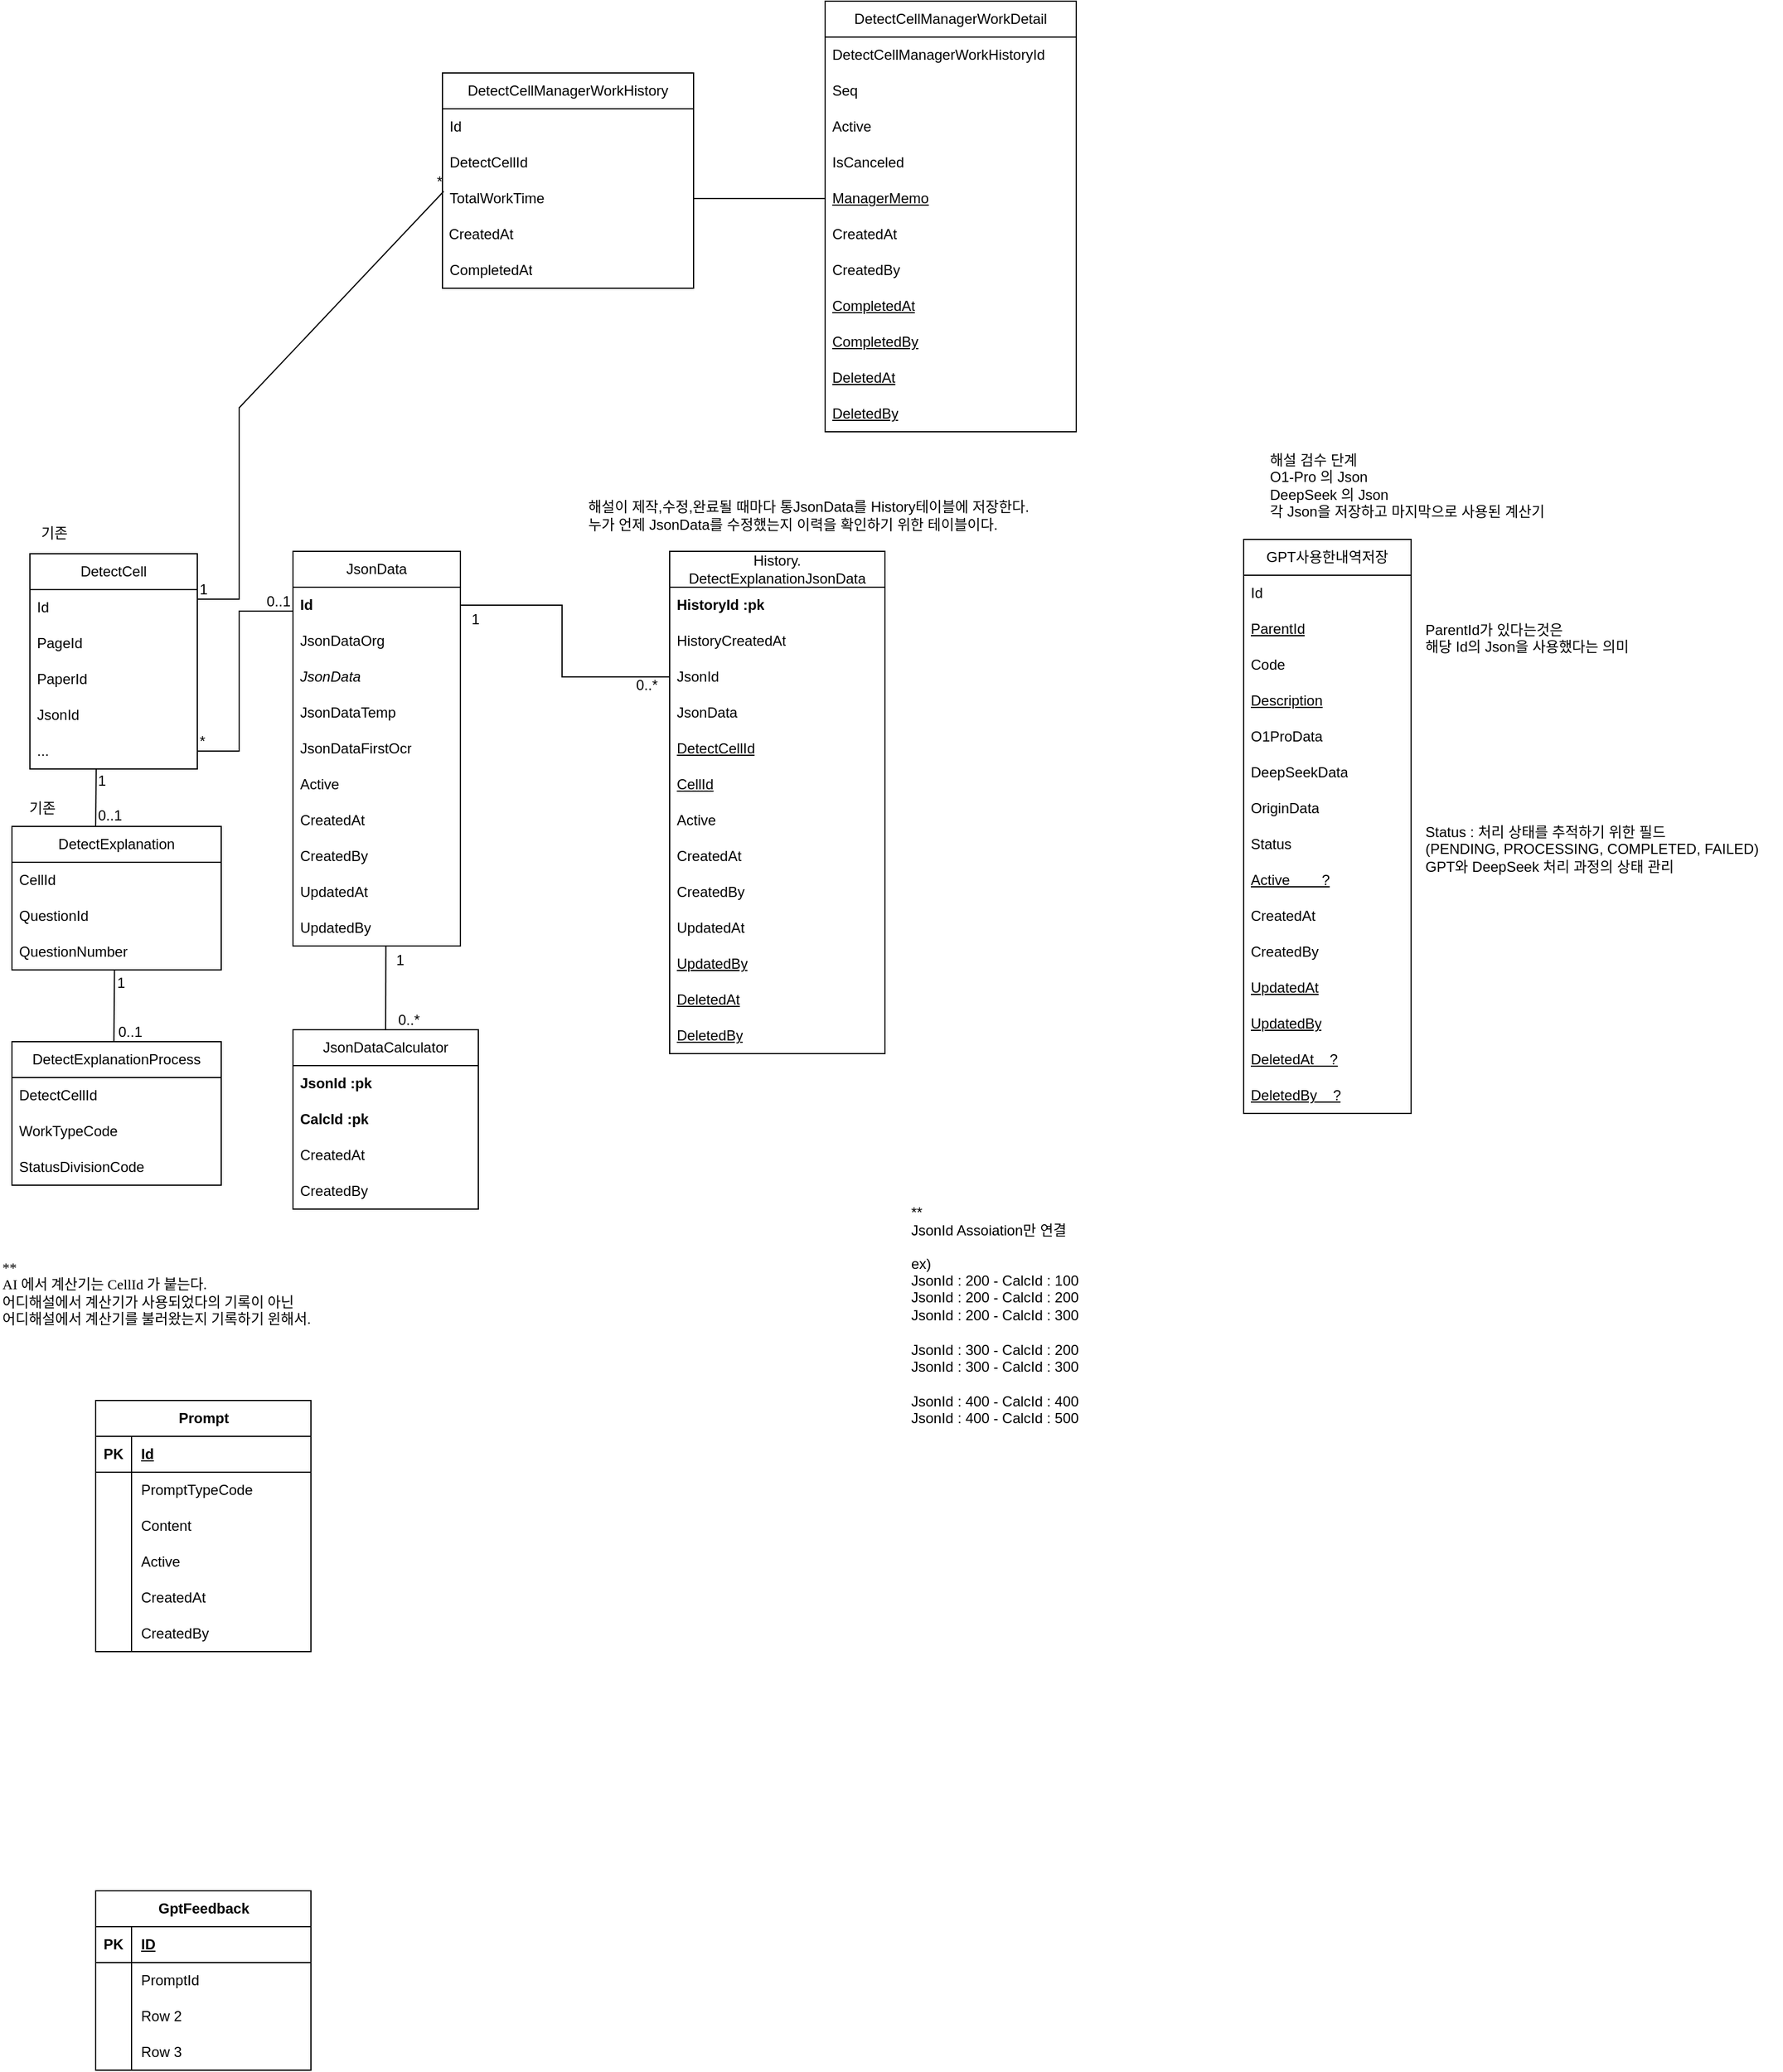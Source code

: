 <mxfile version="26.0.5">
  <diagram name="Page-1" id="8ExhmpCg927PDpTvLc6Y">
    <mxGraphModel dx="1912" dy="984" grid="1" gridSize="10" guides="1" tooltips="1" connect="1" arrows="1" fold="1" page="1" pageScale="1" pageWidth="827" pageHeight="1169" math="0" shadow="0">
      <root>
        <mxCell id="0" />
        <mxCell id="1" parent="0" />
        <mxCell id="hrNUVrTE9fRdQelHQE82-1" value="JsonDataCalculator" style="swimlane;fontStyle=0;childLayout=stackLayout;horizontal=1;startSize=30;horizontalStack=0;resizeParent=1;resizeParentMax=0;resizeLast=0;collapsible=1;marginBottom=0;whiteSpace=wrap;html=1;" vertex="1" parent="1">
          <mxGeometry x="285" y="900" width="155" height="150" as="geometry" />
        </mxCell>
        <mxCell id="hrNUVrTE9fRdQelHQE82-2" value="&lt;b&gt;JsonId :pk&lt;/b&gt;" style="text;strokeColor=none;fillColor=none;align=left;verticalAlign=middle;spacingLeft=4;spacingRight=4;overflow=hidden;points=[[0,0.5],[1,0.5]];portConstraint=eastwest;rotatable=0;whiteSpace=wrap;html=1;" vertex="1" parent="hrNUVrTE9fRdQelHQE82-1">
          <mxGeometry y="30" width="155" height="30" as="geometry" />
        </mxCell>
        <mxCell id="hrNUVrTE9fRdQelHQE82-3" value="&lt;b&gt;CalcId :pk&lt;/b&gt;" style="text;strokeColor=none;fillColor=none;align=left;verticalAlign=middle;spacingLeft=4;spacingRight=4;overflow=hidden;points=[[0,0.5],[1,0.5]];portConstraint=eastwest;rotatable=0;whiteSpace=wrap;html=1;" vertex="1" parent="hrNUVrTE9fRdQelHQE82-1">
          <mxGeometry y="60" width="155" height="30" as="geometry" />
        </mxCell>
        <mxCell id="hrNUVrTE9fRdQelHQE82-4" value="CreatedAt" style="text;strokeColor=none;fillColor=none;align=left;verticalAlign=middle;spacingLeft=4;spacingRight=4;overflow=hidden;points=[[0,0.5],[1,0.5]];portConstraint=eastwest;rotatable=0;whiteSpace=wrap;html=1;" vertex="1" parent="hrNUVrTE9fRdQelHQE82-1">
          <mxGeometry y="90" width="155" height="30" as="geometry" />
        </mxCell>
        <mxCell id="hrNUVrTE9fRdQelHQE82-5" value="CreatedBy" style="text;strokeColor=none;fillColor=none;align=left;verticalAlign=middle;spacingLeft=4;spacingRight=4;overflow=hidden;points=[[0,0.5],[1,0.5]];portConstraint=eastwest;rotatable=0;whiteSpace=wrap;html=1;" vertex="1" parent="hrNUVrTE9fRdQelHQE82-1">
          <mxGeometry y="120" width="155" height="30" as="geometry" />
        </mxCell>
        <mxCell id="hrNUVrTE9fRdQelHQE82-6" value="JsonData" style="swimlane;fontStyle=0;childLayout=stackLayout;horizontal=1;startSize=30;horizontalStack=0;resizeParent=1;resizeParentMax=0;resizeLast=0;collapsible=1;marginBottom=0;whiteSpace=wrap;html=1;" vertex="1" parent="1">
          <mxGeometry x="285" y="500" width="140" height="330" as="geometry" />
        </mxCell>
        <mxCell id="hrNUVrTE9fRdQelHQE82-7" value="&lt;b&gt;Id&lt;/b&gt;" style="text;strokeColor=none;fillColor=none;align=left;verticalAlign=middle;spacingLeft=4;spacingRight=4;overflow=hidden;points=[[0,0.5],[1,0.5]];portConstraint=eastwest;rotatable=0;whiteSpace=wrap;html=1;" vertex="1" parent="hrNUVrTE9fRdQelHQE82-6">
          <mxGeometry y="30" width="140" height="30" as="geometry" />
        </mxCell>
        <mxCell id="hrNUVrTE9fRdQelHQE82-8" value="JsonDataOrg" style="text;strokeColor=none;fillColor=none;align=left;verticalAlign=middle;spacingLeft=4;spacingRight=4;overflow=hidden;points=[[0,0.5],[1,0.5]];portConstraint=eastwest;rotatable=0;whiteSpace=wrap;html=1;" vertex="1" parent="hrNUVrTE9fRdQelHQE82-6">
          <mxGeometry y="60" width="140" height="30" as="geometry" />
        </mxCell>
        <mxCell id="hrNUVrTE9fRdQelHQE82-9" value="&lt;i style=&quot;&quot;&gt;JsonData&lt;/i&gt;" style="text;strokeColor=none;fillColor=none;align=left;verticalAlign=middle;spacingLeft=4;spacingRight=4;overflow=hidden;points=[[0,0.5],[1,0.5]];portConstraint=eastwest;rotatable=0;whiteSpace=wrap;html=1;" vertex="1" parent="hrNUVrTE9fRdQelHQE82-6">
          <mxGeometry y="90" width="140" height="30" as="geometry" />
        </mxCell>
        <mxCell id="hrNUVrTE9fRdQelHQE82-10" value="JsonDataTemp" style="text;strokeColor=none;fillColor=none;align=left;verticalAlign=middle;spacingLeft=4;spacingRight=4;overflow=hidden;points=[[0,0.5],[1,0.5]];portConstraint=eastwest;rotatable=0;whiteSpace=wrap;html=1;" vertex="1" parent="hrNUVrTE9fRdQelHQE82-6">
          <mxGeometry y="120" width="140" height="30" as="geometry" />
        </mxCell>
        <mxCell id="hrNUVrTE9fRdQelHQE82-11" value="JsonDataFirstOcr" style="text;strokeColor=none;fillColor=none;align=left;verticalAlign=middle;spacingLeft=4;spacingRight=4;overflow=hidden;points=[[0,0.5],[1,0.5]];portConstraint=eastwest;rotatable=0;whiteSpace=wrap;html=1;" vertex="1" parent="hrNUVrTE9fRdQelHQE82-6">
          <mxGeometry y="150" width="140" height="30" as="geometry" />
        </mxCell>
        <mxCell id="hrNUVrTE9fRdQelHQE82-12" value="Active" style="text;strokeColor=none;fillColor=none;align=left;verticalAlign=middle;spacingLeft=4;spacingRight=4;overflow=hidden;points=[[0,0.5],[1,0.5]];portConstraint=eastwest;rotatable=0;whiteSpace=wrap;html=1;" vertex="1" parent="hrNUVrTE9fRdQelHQE82-6">
          <mxGeometry y="180" width="140" height="30" as="geometry" />
        </mxCell>
        <mxCell id="hrNUVrTE9fRdQelHQE82-13" value="CreatedAt" style="text;strokeColor=none;fillColor=none;align=left;verticalAlign=middle;spacingLeft=4;spacingRight=4;overflow=hidden;points=[[0,0.5],[1,0.5]];portConstraint=eastwest;rotatable=0;whiteSpace=wrap;html=1;" vertex="1" parent="hrNUVrTE9fRdQelHQE82-6">
          <mxGeometry y="210" width="140" height="30" as="geometry" />
        </mxCell>
        <mxCell id="hrNUVrTE9fRdQelHQE82-14" value="CreatedBy" style="text;strokeColor=none;fillColor=none;align=left;verticalAlign=middle;spacingLeft=4;spacingRight=4;overflow=hidden;points=[[0,0.5],[1,0.5]];portConstraint=eastwest;rotatable=0;whiteSpace=wrap;html=1;" vertex="1" parent="hrNUVrTE9fRdQelHQE82-6">
          <mxGeometry y="240" width="140" height="30" as="geometry" />
        </mxCell>
        <mxCell id="hrNUVrTE9fRdQelHQE82-15" value="UpdatedAt" style="text;strokeColor=none;fillColor=none;align=left;verticalAlign=middle;spacingLeft=4;spacingRight=4;overflow=hidden;points=[[0,0.5],[1,0.5]];portConstraint=eastwest;rotatable=0;whiteSpace=wrap;html=1;" vertex="1" parent="hrNUVrTE9fRdQelHQE82-6">
          <mxGeometry y="270" width="140" height="30" as="geometry" />
        </mxCell>
        <mxCell id="hrNUVrTE9fRdQelHQE82-16" value="UpdatedBy" style="text;strokeColor=none;fillColor=none;align=left;verticalAlign=middle;spacingLeft=4;spacingRight=4;overflow=hidden;points=[[0,0.5],[1,0.5]];portConstraint=eastwest;rotatable=0;whiteSpace=wrap;html=1;" vertex="1" parent="hrNUVrTE9fRdQelHQE82-6">
          <mxGeometry y="300" width="140" height="30" as="geometry" />
        </mxCell>
        <mxCell id="hrNUVrTE9fRdQelHQE82-17" value="DetectCell" style="swimlane;fontStyle=0;childLayout=stackLayout;horizontal=1;startSize=30;horizontalStack=0;resizeParent=1;resizeParentMax=0;resizeLast=0;collapsible=1;marginBottom=0;whiteSpace=wrap;html=1;" vertex="1" parent="1">
          <mxGeometry x="65" y="502" width="140" height="180" as="geometry" />
        </mxCell>
        <mxCell id="hrNUVrTE9fRdQelHQE82-18" value="Id" style="text;strokeColor=none;fillColor=none;align=left;verticalAlign=middle;spacingLeft=4;spacingRight=4;overflow=hidden;points=[[0,0.5],[1,0.5]];portConstraint=eastwest;rotatable=0;whiteSpace=wrap;html=1;" vertex="1" parent="hrNUVrTE9fRdQelHQE82-17">
          <mxGeometry y="30" width="140" height="30" as="geometry" />
        </mxCell>
        <mxCell id="hrNUVrTE9fRdQelHQE82-19" value="PageId" style="text;strokeColor=none;fillColor=none;align=left;verticalAlign=middle;spacingLeft=4;spacingRight=4;overflow=hidden;points=[[0,0.5],[1,0.5]];portConstraint=eastwest;rotatable=0;whiteSpace=wrap;html=1;" vertex="1" parent="hrNUVrTE9fRdQelHQE82-17">
          <mxGeometry y="60" width="140" height="30" as="geometry" />
        </mxCell>
        <mxCell id="hrNUVrTE9fRdQelHQE82-20" value="PaperId" style="text;strokeColor=none;fillColor=none;align=left;verticalAlign=middle;spacingLeft=4;spacingRight=4;overflow=hidden;points=[[0,0.5],[1,0.5]];portConstraint=eastwest;rotatable=0;whiteSpace=wrap;html=1;" vertex="1" parent="hrNUVrTE9fRdQelHQE82-17">
          <mxGeometry y="90" width="140" height="30" as="geometry" />
        </mxCell>
        <mxCell id="hrNUVrTE9fRdQelHQE82-21" value="JsonId" style="text;strokeColor=none;fillColor=none;align=left;verticalAlign=middle;spacingLeft=4;spacingRight=4;overflow=hidden;points=[[0,0.5],[1,0.5]];portConstraint=eastwest;rotatable=0;whiteSpace=wrap;html=1;" vertex="1" parent="hrNUVrTE9fRdQelHQE82-17">
          <mxGeometry y="120" width="140" height="30" as="geometry" />
        </mxCell>
        <mxCell id="hrNUVrTE9fRdQelHQE82-22" value="..." style="text;strokeColor=none;fillColor=none;align=left;verticalAlign=middle;spacingLeft=4;spacingRight=4;overflow=hidden;points=[[0,0.5],[1,0.5]];portConstraint=eastwest;rotatable=0;whiteSpace=wrap;html=1;" vertex="1" parent="hrNUVrTE9fRdQelHQE82-17">
          <mxGeometry y="150" width="140" height="30" as="geometry" />
        </mxCell>
        <mxCell id="hrNUVrTE9fRdQelHQE82-23" value="History.&lt;div&gt;DetectExplanationJsonData&lt;/div&gt;" style="swimlane;fontStyle=0;childLayout=stackLayout;horizontal=1;startSize=30;horizontalStack=0;resizeParent=1;resizeParentMax=0;resizeLast=0;collapsible=1;marginBottom=0;whiteSpace=wrap;html=1;" vertex="1" parent="1">
          <mxGeometry x="600" y="500" width="180" height="420" as="geometry" />
        </mxCell>
        <mxCell id="hrNUVrTE9fRdQelHQE82-24" value="&lt;b&gt;HistoryId :pk&lt;/b&gt;" style="text;strokeColor=none;fillColor=none;align=left;verticalAlign=middle;spacingLeft=4;spacingRight=4;overflow=hidden;points=[[0,0.5],[1,0.5]];portConstraint=eastwest;rotatable=0;whiteSpace=wrap;html=1;" vertex="1" parent="hrNUVrTE9fRdQelHQE82-23">
          <mxGeometry y="30" width="180" height="30" as="geometry" />
        </mxCell>
        <mxCell id="hrNUVrTE9fRdQelHQE82-25" value="HistoryCreatedAt" style="text;strokeColor=none;fillColor=none;align=left;verticalAlign=middle;spacingLeft=4;spacingRight=4;overflow=hidden;points=[[0,0.5],[1,0.5]];portConstraint=eastwest;rotatable=0;whiteSpace=wrap;html=1;" vertex="1" parent="hrNUVrTE9fRdQelHQE82-23">
          <mxGeometry y="60" width="180" height="30" as="geometry" />
        </mxCell>
        <mxCell id="hrNUVrTE9fRdQelHQE82-26" value="JsonId" style="text;strokeColor=none;fillColor=none;align=left;verticalAlign=middle;spacingLeft=4;spacingRight=4;overflow=hidden;points=[[0,0.5],[1,0.5]];portConstraint=eastwest;rotatable=0;whiteSpace=wrap;html=1;" vertex="1" parent="hrNUVrTE9fRdQelHQE82-23">
          <mxGeometry y="90" width="180" height="30" as="geometry" />
        </mxCell>
        <mxCell id="hrNUVrTE9fRdQelHQE82-27" value="JsonData" style="text;strokeColor=none;fillColor=none;align=left;verticalAlign=middle;spacingLeft=4;spacingRight=4;overflow=hidden;points=[[0,0.5],[1,0.5]];portConstraint=eastwest;rotatable=0;whiteSpace=wrap;html=1;" vertex="1" parent="hrNUVrTE9fRdQelHQE82-23">
          <mxGeometry y="120" width="180" height="30" as="geometry" />
        </mxCell>
        <mxCell id="hrNUVrTE9fRdQelHQE82-28" value="&lt;u&gt;DetectCellId&lt;/u&gt;" style="text;strokeColor=none;fillColor=none;align=left;verticalAlign=middle;spacingLeft=4;spacingRight=4;overflow=hidden;points=[[0,0.5],[1,0.5]];portConstraint=eastwest;rotatable=0;whiteSpace=wrap;html=1;" vertex="1" parent="hrNUVrTE9fRdQelHQE82-23">
          <mxGeometry y="150" width="180" height="30" as="geometry" />
        </mxCell>
        <mxCell id="hrNUVrTE9fRdQelHQE82-29" value="&lt;u&gt;CellId&lt;/u&gt;" style="text;strokeColor=none;fillColor=none;align=left;verticalAlign=middle;spacingLeft=4;spacingRight=4;overflow=hidden;points=[[0,0.5],[1,0.5]];portConstraint=eastwest;rotatable=0;whiteSpace=wrap;html=1;" vertex="1" parent="hrNUVrTE9fRdQelHQE82-23">
          <mxGeometry y="180" width="180" height="30" as="geometry" />
        </mxCell>
        <mxCell id="hrNUVrTE9fRdQelHQE82-30" value="Active" style="text;strokeColor=none;fillColor=none;align=left;verticalAlign=middle;spacingLeft=4;spacingRight=4;overflow=hidden;points=[[0,0.5],[1,0.5]];portConstraint=eastwest;rotatable=0;whiteSpace=wrap;html=1;" vertex="1" parent="hrNUVrTE9fRdQelHQE82-23">
          <mxGeometry y="210" width="180" height="30" as="geometry" />
        </mxCell>
        <mxCell id="hrNUVrTE9fRdQelHQE82-31" value="CreatedAt" style="text;strokeColor=none;fillColor=none;align=left;verticalAlign=middle;spacingLeft=4;spacingRight=4;overflow=hidden;points=[[0,0.5],[1,0.5]];portConstraint=eastwest;rotatable=0;whiteSpace=wrap;html=1;" vertex="1" parent="hrNUVrTE9fRdQelHQE82-23">
          <mxGeometry y="240" width="180" height="30" as="geometry" />
        </mxCell>
        <mxCell id="hrNUVrTE9fRdQelHQE82-32" value="CreatedBy" style="text;strokeColor=none;fillColor=none;align=left;verticalAlign=middle;spacingLeft=4;spacingRight=4;overflow=hidden;points=[[0,0.5],[1,0.5]];portConstraint=eastwest;rotatable=0;whiteSpace=wrap;html=1;" vertex="1" parent="hrNUVrTE9fRdQelHQE82-23">
          <mxGeometry y="270" width="180" height="30" as="geometry" />
        </mxCell>
        <mxCell id="hrNUVrTE9fRdQelHQE82-33" value="UpdatedAt" style="text;strokeColor=none;fillColor=none;align=left;verticalAlign=middle;spacingLeft=4;spacingRight=4;overflow=hidden;points=[[0,0.5],[1,0.5]];portConstraint=eastwest;rotatable=0;whiteSpace=wrap;html=1;" vertex="1" parent="hrNUVrTE9fRdQelHQE82-23">
          <mxGeometry y="300" width="180" height="30" as="geometry" />
        </mxCell>
        <mxCell id="hrNUVrTE9fRdQelHQE82-34" value="&lt;u&gt;UpdatedBy&lt;/u&gt;" style="text;strokeColor=none;fillColor=none;align=left;verticalAlign=middle;spacingLeft=4;spacingRight=4;overflow=hidden;points=[[0,0.5],[1,0.5]];portConstraint=eastwest;rotatable=0;whiteSpace=wrap;html=1;" vertex="1" parent="hrNUVrTE9fRdQelHQE82-23">
          <mxGeometry y="330" width="180" height="30" as="geometry" />
        </mxCell>
        <mxCell id="hrNUVrTE9fRdQelHQE82-35" value="&lt;u&gt;DeletedAt&lt;/u&gt;" style="text;strokeColor=none;fillColor=none;align=left;verticalAlign=middle;spacingLeft=4;spacingRight=4;overflow=hidden;points=[[0,0.5],[1,0.5]];portConstraint=eastwest;rotatable=0;whiteSpace=wrap;html=1;" vertex="1" parent="hrNUVrTE9fRdQelHQE82-23">
          <mxGeometry y="360" width="180" height="30" as="geometry" />
        </mxCell>
        <mxCell id="hrNUVrTE9fRdQelHQE82-36" value="&lt;u&gt;DeletedBy&lt;/u&gt;" style="text;strokeColor=none;fillColor=none;align=left;verticalAlign=middle;spacingLeft=4;spacingRight=4;overflow=hidden;points=[[0,0.5],[1,0.5]];portConstraint=eastwest;rotatable=0;whiteSpace=wrap;html=1;" vertex="1" parent="hrNUVrTE9fRdQelHQE82-23">
          <mxGeometry y="390" width="180" height="30" as="geometry" />
        </mxCell>
        <mxCell id="hrNUVrTE9fRdQelHQE82-37" value="기존" style="text;html=1;align=center;verticalAlign=middle;resizable=0;points=[];autosize=1;strokeColor=none;fillColor=none;" vertex="1" parent="1">
          <mxGeometry x="60" y="470" width="50" height="30" as="geometry" />
        </mxCell>
        <mxCell id="hrNUVrTE9fRdQelHQE82-39" value="해설이 제작,수정,완료될 때마다 통JsonData를 History테이블에 저장한다.&lt;br&gt;누가 언제 JsonData를 수정했는지 이력을 확인하기 위한 테이블이다." style="text;html=1;align=left;verticalAlign=middle;resizable=0;points=[];autosize=1;strokeColor=none;fillColor=none;" vertex="1" parent="1">
          <mxGeometry x="530" y="450" width="410" height="40" as="geometry" />
        </mxCell>
        <mxCell id="hrNUVrTE9fRdQelHQE82-41" value="&lt;div&gt;&lt;div&gt;ex)&lt;/div&gt;&lt;div&gt;JsonId : 200 - CalcId : 100&lt;/div&gt;&lt;div&gt;JsonId : 200 - CalcId : 200&lt;/div&gt;&lt;div&gt;JsonId : 200 - CalcId : 300&lt;/div&gt;&lt;div&gt;&amp;nbsp; &amp;nbsp; &amp;nbsp; &amp;nbsp; &amp;nbsp;&lt;/div&gt;&lt;div&gt;JsonId : 300 - CalcId : 200&lt;/div&gt;&lt;div&gt;JsonId : 300 - CalcId : 300&lt;/div&gt;&lt;div&gt;&amp;nbsp; &amp;nbsp; &amp;nbsp;&lt;/div&gt;&lt;div&gt;JsonId : 400 - CalcId : 400&lt;/div&gt;&lt;div&gt;JsonId : 400 - CalcId : 500&lt;/div&gt;&lt;/div&gt;" style="text;html=1;align=left;verticalAlign=middle;resizable=0;points=[];autosize=1;strokeColor=none;fillColor=none;" vertex="1" parent="1">
          <mxGeometry x="800" y="1080" width="160" height="160" as="geometry" />
        </mxCell>
        <mxCell id="hrNUVrTE9fRdQelHQE82-42" value="&lt;font face=&quot;눈누&quot;&gt;**&lt;/font&gt;&lt;div&gt;&lt;font face=&quot;눈누&quot;&gt;AI 에서 계산기는&amp;nbsp;&lt;span style=&quot;background-color: transparent; color: light-dark(rgb(0, 0, 0), rgb(255, 255, 255));&quot;&gt;CellId 가 붙는다.&lt;/span&gt;&lt;/font&gt;&lt;div&gt;&lt;font face=&quot;눈누&quot;&gt;어디해설에서 계산기가 사용되었다의 기록이 아닌&lt;/font&gt;&lt;/div&gt;&lt;div&gt;&lt;font face=&quot;눈누&quot;&gt;어디해설에서 계산기를 불러왔는지 기록하기 윈해서.&lt;/font&gt;&lt;/div&gt;&lt;/div&gt;" style="text;html=1;align=left;verticalAlign=middle;resizable=0;points=[];autosize=1;strokeColor=none;fillColor=none;" vertex="1" parent="1">
          <mxGeometry x="40" y="1080" width="310" height="80" as="geometry" />
        </mxCell>
        <mxCell id="hrNUVrTE9fRdQelHQE82-43" value="DetectExplanationProcess" style="swimlane;fontStyle=0;childLayout=stackLayout;horizontal=1;startSize=30;horizontalStack=0;resizeParent=1;resizeParentMax=0;resizeLast=0;collapsible=1;marginBottom=0;whiteSpace=wrap;html=1;" vertex="1" parent="1">
          <mxGeometry x="50" y="910" width="175" height="120" as="geometry" />
        </mxCell>
        <mxCell id="hrNUVrTE9fRdQelHQE82-44" value="DetectCellId" style="text;strokeColor=none;fillColor=none;align=left;verticalAlign=middle;spacingLeft=4;spacingRight=4;overflow=hidden;points=[[0,0.5],[1,0.5]];portConstraint=eastwest;rotatable=0;whiteSpace=wrap;html=1;" vertex="1" parent="hrNUVrTE9fRdQelHQE82-43">
          <mxGeometry y="30" width="175" height="30" as="geometry" />
        </mxCell>
        <mxCell id="hrNUVrTE9fRdQelHQE82-45" value="WorkTypeCode" style="text;strokeColor=none;fillColor=none;align=left;verticalAlign=middle;spacingLeft=4;spacingRight=4;overflow=hidden;points=[[0,0.5],[1,0.5]];portConstraint=eastwest;rotatable=0;whiteSpace=wrap;html=1;" vertex="1" parent="hrNUVrTE9fRdQelHQE82-43">
          <mxGeometry y="60" width="175" height="30" as="geometry" />
        </mxCell>
        <mxCell id="hrNUVrTE9fRdQelHQE82-46" value="StatusDivisionCode" style="text;strokeColor=none;fillColor=none;align=left;verticalAlign=middle;spacingLeft=4;spacingRight=4;overflow=hidden;points=[[0,0.5],[1,0.5]];portConstraint=eastwest;rotatable=0;whiteSpace=wrap;html=1;" vertex="1" parent="hrNUVrTE9fRdQelHQE82-43">
          <mxGeometry y="90" width="175" height="30" as="geometry" />
        </mxCell>
        <mxCell id="hrNUVrTE9fRdQelHQE82-47" value="DetectExplanation" style="swimlane;fontStyle=0;childLayout=stackLayout;horizontal=1;startSize=30;horizontalStack=0;resizeParent=1;resizeParentMax=0;resizeLast=0;collapsible=1;marginBottom=0;whiteSpace=wrap;html=1;" vertex="1" parent="1">
          <mxGeometry x="50" y="730" width="175" height="120" as="geometry" />
        </mxCell>
        <mxCell id="hrNUVrTE9fRdQelHQE82-48" value="CellId" style="text;strokeColor=none;fillColor=none;align=left;verticalAlign=middle;spacingLeft=4;spacingRight=4;overflow=hidden;points=[[0,0.5],[1,0.5]];portConstraint=eastwest;rotatable=0;whiteSpace=wrap;html=1;" vertex="1" parent="hrNUVrTE9fRdQelHQE82-47">
          <mxGeometry y="30" width="175" height="30" as="geometry" />
        </mxCell>
        <mxCell id="hrNUVrTE9fRdQelHQE82-49" value="QuestionId" style="text;strokeColor=none;fillColor=none;align=left;verticalAlign=middle;spacingLeft=4;spacingRight=4;overflow=hidden;points=[[0,0.5],[1,0.5]];portConstraint=eastwest;rotatable=0;whiteSpace=wrap;html=1;" vertex="1" parent="hrNUVrTE9fRdQelHQE82-47">
          <mxGeometry y="60" width="175" height="30" as="geometry" />
        </mxCell>
        <mxCell id="hrNUVrTE9fRdQelHQE82-50" value="QuestionNumber" style="text;strokeColor=none;fillColor=none;align=left;verticalAlign=middle;spacingLeft=4;spacingRight=4;overflow=hidden;points=[[0,0.5],[1,0.5]];portConstraint=eastwest;rotatable=0;whiteSpace=wrap;html=1;" vertex="1" parent="hrNUVrTE9fRdQelHQE82-47">
          <mxGeometry y="90" width="175" height="30" as="geometry" />
        </mxCell>
        <mxCell id="hrNUVrTE9fRdQelHQE82-51" value="기존" style="text;html=1;align=center;verticalAlign=middle;resizable=0;points=[];autosize=1;strokeColor=none;fillColor=none;" vertex="1" parent="1">
          <mxGeometry x="50" y="700" width="50" height="30" as="geometry" />
        </mxCell>
        <mxCell id="hrNUVrTE9fRdQelHQE82-52" value="" style="endArrow=none;html=1;rounded=0;exitX=0.396;exitY=0.98;exitDx=0;exitDy=0;exitPerimeter=0;" edge="1" parent="1" source="hrNUVrTE9fRdQelHQE82-22">
          <mxGeometry relative="1" as="geometry">
            <mxPoint x="125" y="652" as="sourcePoint" />
            <mxPoint x="120" y="730" as="targetPoint" />
          </mxGeometry>
        </mxCell>
        <mxCell id="hrNUVrTE9fRdQelHQE82-53" value="1" style="resizable=0;html=1;whiteSpace=wrap;align=left;verticalAlign=bottom;" connectable="0" vertex="1" parent="hrNUVrTE9fRdQelHQE82-52">
          <mxGeometry x="-1" relative="1" as="geometry">
            <mxPoint y="19" as="offset" />
          </mxGeometry>
        </mxCell>
        <mxCell id="hrNUVrTE9fRdQelHQE82-54" value="0..1" style="resizable=0;html=1;whiteSpace=wrap;align=right;verticalAlign=bottom;" connectable="0" vertex="1" parent="hrNUVrTE9fRdQelHQE82-52">
          <mxGeometry x="1" relative="1" as="geometry">
            <mxPoint x="23" as="offset" />
          </mxGeometry>
        </mxCell>
        <mxCell id="hrNUVrTE9fRdQelHQE82-55" value="" style="endArrow=none;html=1;rounded=0;entryX=0.001;entryY=0.667;entryDx=0;entryDy=0;entryPerimeter=0;exitX=1;exitY=0.5;exitDx=0;exitDy=0;" edge="1" parent="1" source="hrNUVrTE9fRdQelHQE82-22" target="hrNUVrTE9fRdQelHQE82-7">
          <mxGeometry relative="1" as="geometry">
            <mxPoint x="205" y="550" as="sourcePoint" />
            <mxPoint x="280" y="550" as="targetPoint" />
            <Array as="points">
              <mxPoint x="240" y="667" />
              <mxPoint x="240" y="550" />
            </Array>
          </mxGeometry>
        </mxCell>
        <mxCell id="hrNUVrTE9fRdQelHQE82-56" value="*" style="resizable=0;html=1;whiteSpace=wrap;align=left;verticalAlign=bottom;" connectable="0" vertex="1" parent="hrNUVrTE9fRdQelHQE82-55">
          <mxGeometry x="-1" relative="1" as="geometry" />
        </mxCell>
        <mxCell id="hrNUVrTE9fRdQelHQE82-57" value="0..1" style="resizable=0;html=1;whiteSpace=wrap;align=right;verticalAlign=bottom;" connectable="0" vertex="1" parent="hrNUVrTE9fRdQelHQE82-55">
          <mxGeometry x="1" relative="1" as="geometry" />
        </mxCell>
        <mxCell id="hrNUVrTE9fRdQelHQE82-58" value="" style="endArrow=none;html=1;rounded=0;exitX=0.49;exitY=0.996;exitDx=0;exitDy=0;exitPerimeter=0;entryX=0.487;entryY=0.004;entryDx=0;entryDy=0;entryPerimeter=0;" edge="1" parent="1" source="hrNUVrTE9fRdQelHQE82-50" target="hrNUVrTE9fRdQelHQE82-43">
          <mxGeometry relative="1" as="geometry">
            <mxPoint x="80" y="879.76" as="sourcePoint" />
            <mxPoint x="180" y="880" as="targetPoint" />
          </mxGeometry>
        </mxCell>
        <mxCell id="hrNUVrTE9fRdQelHQE82-59" value="1" style="resizable=0;html=1;whiteSpace=wrap;align=left;verticalAlign=bottom;" connectable="0" vertex="1" parent="hrNUVrTE9fRdQelHQE82-58">
          <mxGeometry x="-1" relative="1" as="geometry">
            <mxPoint y="20" as="offset" />
          </mxGeometry>
        </mxCell>
        <mxCell id="hrNUVrTE9fRdQelHQE82-60" value="0..1" style="resizable=0;html=1;whiteSpace=wrap;align=right;verticalAlign=bottom;" connectable="0" vertex="1" parent="hrNUVrTE9fRdQelHQE82-58">
          <mxGeometry x="1" relative="1" as="geometry">
            <mxPoint x="25" as="offset" />
          </mxGeometry>
        </mxCell>
        <mxCell id="hrNUVrTE9fRdQelHQE82-61" value="DetectCellManagerWorkHistory" style="swimlane;fontStyle=0;childLayout=stackLayout;horizontal=1;startSize=30;horizontalStack=0;resizeParent=1;resizeParentMax=0;resizeLast=0;collapsible=1;marginBottom=0;whiteSpace=wrap;html=1;" vertex="1" parent="1">
          <mxGeometry x="410" y="100" width="210" height="180" as="geometry" />
        </mxCell>
        <mxCell id="hrNUVrTE9fRdQelHQE82-62" value="Id" style="text;strokeColor=none;fillColor=none;align=left;verticalAlign=middle;spacingLeft=4;spacingRight=4;overflow=hidden;points=[[0,0.5],[1,0.5]];portConstraint=eastwest;rotatable=0;whiteSpace=wrap;html=1;" vertex="1" parent="hrNUVrTE9fRdQelHQE82-61">
          <mxGeometry y="30" width="210" height="30" as="geometry" />
        </mxCell>
        <mxCell id="hrNUVrTE9fRdQelHQE82-63" value="DetectCellId" style="text;strokeColor=none;fillColor=none;align=left;verticalAlign=middle;spacingLeft=4;spacingRight=4;overflow=hidden;points=[[0,0.5],[1,0.5]];portConstraint=eastwest;rotatable=0;whiteSpace=wrap;html=1;" vertex="1" parent="hrNUVrTE9fRdQelHQE82-61">
          <mxGeometry y="60" width="210" height="30" as="geometry" />
        </mxCell>
        <mxCell id="hrNUVrTE9fRdQelHQE82-64" value="TotalWorkTime" style="text;strokeColor=none;fillColor=none;align=left;verticalAlign=middle;spacingLeft=4;spacingRight=4;overflow=hidden;points=[[0,0.5],[1,0.5]];portConstraint=eastwest;rotatable=0;whiteSpace=wrap;html=1;" vertex="1" parent="hrNUVrTE9fRdQelHQE82-61">
          <mxGeometry y="90" width="210" height="30" as="geometry" />
        </mxCell>
        <mxCell id="hrNUVrTE9fRdQelHQE82-65" value="&lt;span style=&quot;text-wrap-mode: wrap;&quot;&gt;&amp;nbsp;CreatedAt&lt;/span&gt;" style="text;html=1;align=left;verticalAlign=middle;resizable=0;points=[];autosize=1;strokeColor=none;fillColor=none;" vertex="1" parent="hrNUVrTE9fRdQelHQE82-61">
          <mxGeometry y="120" width="210" height="30" as="geometry" />
        </mxCell>
        <mxCell id="hrNUVrTE9fRdQelHQE82-66" value="CompletedAt" style="text;strokeColor=none;fillColor=none;align=left;verticalAlign=middle;spacingLeft=4;spacingRight=4;overflow=hidden;points=[[0,0.5],[1,0.5]];portConstraint=eastwest;rotatable=0;whiteSpace=wrap;html=1;" vertex="1" parent="hrNUVrTE9fRdQelHQE82-61">
          <mxGeometry y="150" width="210" height="30" as="geometry" />
        </mxCell>
        <mxCell id="hrNUVrTE9fRdQelHQE82-67" value="" style="endArrow=none;html=1;rounded=0;entryX=0.005;entryY=0.3;entryDx=0;entryDy=0;entryPerimeter=0;" edge="1" parent="1" target="hrNUVrTE9fRdQelHQE82-64">
          <mxGeometry relative="1" as="geometry">
            <mxPoint x="205" y="540" as="sourcePoint" />
            <mxPoint x="410" y="379.71" as="targetPoint" />
            <Array as="points">
              <mxPoint x="240" y="540" />
              <mxPoint x="240" y="380" />
            </Array>
          </mxGeometry>
        </mxCell>
        <mxCell id="hrNUVrTE9fRdQelHQE82-68" value="1" style="resizable=0;html=1;whiteSpace=wrap;align=left;verticalAlign=bottom;" connectable="0" vertex="1" parent="hrNUVrTE9fRdQelHQE82-67">
          <mxGeometry x="-1" relative="1" as="geometry" />
        </mxCell>
        <mxCell id="hrNUVrTE9fRdQelHQE82-69" value="*" style="resizable=0;html=1;whiteSpace=wrap;align=right;verticalAlign=bottom;" connectable="0" vertex="1" parent="hrNUVrTE9fRdQelHQE82-67">
          <mxGeometry x="1" relative="1" as="geometry" />
        </mxCell>
        <mxCell id="hrNUVrTE9fRdQelHQE82-70" value="DetectCellManagerWorkDetail" style="swimlane;fontStyle=0;childLayout=stackLayout;horizontal=1;startSize=30;horizontalStack=0;resizeParent=1;resizeParentMax=0;resizeLast=0;collapsible=1;marginBottom=0;whiteSpace=wrap;html=1;" vertex="1" parent="1">
          <mxGeometry x="730" y="40" width="210" height="360" as="geometry" />
        </mxCell>
        <mxCell id="hrNUVrTE9fRdQelHQE82-71" value="&lt;span style=&quot;text-align: center;&quot;&gt;DetectCellManagerWorkHistoryId&lt;/span&gt;" style="text;strokeColor=none;fillColor=none;align=left;verticalAlign=middle;spacingLeft=4;spacingRight=4;overflow=hidden;points=[[0,0.5],[1,0.5]];portConstraint=eastwest;rotatable=0;whiteSpace=wrap;html=1;" vertex="1" parent="hrNUVrTE9fRdQelHQE82-70">
          <mxGeometry y="30" width="210" height="30" as="geometry" />
        </mxCell>
        <mxCell id="hrNUVrTE9fRdQelHQE82-72" value="Seq" style="text;strokeColor=none;fillColor=none;align=left;verticalAlign=middle;spacingLeft=4;spacingRight=4;overflow=hidden;points=[[0,0.5],[1,0.5]];portConstraint=eastwest;rotatable=0;whiteSpace=wrap;html=1;" vertex="1" parent="hrNUVrTE9fRdQelHQE82-70">
          <mxGeometry y="60" width="210" height="30" as="geometry" />
        </mxCell>
        <mxCell id="hrNUVrTE9fRdQelHQE82-73" value="Active" style="text;strokeColor=none;fillColor=none;align=left;verticalAlign=middle;spacingLeft=4;spacingRight=4;overflow=hidden;points=[[0,0.5],[1,0.5]];portConstraint=eastwest;rotatable=0;whiteSpace=wrap;html=1;" vertex="1" parent="hrNUVrTE9fRdQelHQE82-70">
          <mxGeometry y="90" width="210" height="30" as="geometry" />
        </mxCell>
        <mxCell id="hrNUVrTE9fRdQelHQE82-74" value="IsCanceled" style="text;strokeColor=none;fillColor=none;align=left;verticalAlign=middle;spacingLeft=4;spacingRight=4;overflow=hidden;points=[[0,0.5],[1,0.5]];portConstraint=eastwest;rotatable=0;whiteSpace=wrap;html=1;" vertex="1" parent="hrNUVrTE9fRdQelHQE82-70">
          <mxGeometry y="120" width="210" height="30" as="geometry" />
        </mxCell>
        <mxCell id="hrNUVrTE9fRdQelHQE82-75" value="&lt;u&gt;ManagerMemo&lt;/u&gt;" style="text;strokeColor=none;fillColor=none;align=left;verticalAlign=middle;spacingLeft=4;spacingRight=4;overflow=hidden;points=[[0,0.5],[1,0.5]];portConstraint=eastwest;rotatable=0;whiteSpace=wrap;html=1;" vertex="1" parent="hrNUVrTE9fRdQelHQE82-70">
          <mxGeometry y="150" width="210" height="30" as="geometry" />
        </mxCell>
        <mxCell id="hrNUVrTE9fRdQelHQE82-76" value="CreatedAt" style="text;strokeColor=none;fillColor=none;align=left;verticalAlign=middle;spacingLeft=4;spacingRight=4;overflow=hidden;points=[[0,0.5],[1,0.5]];portConstraint=eastwest;rotatable=0;whiteSpace=wrap;html=1;" vertex="1" parent="hrNUVrTE9fRdQelHQE82-70">
          <mxGeometry y="180" width="210" height="30" as="geometry" />
        </mxCell>
        <mxCell id="hrNUVrTE9fRdQelHQE82-77" value="CreatedBy" style="text;strokeColor=none;fillColor=none;align=left;verticalAlign=middle;spacingLeft=4;spacingRight=4;overflow=hidden;points=[[0,0.5],[1,0.5]];portConstraint=eastwest;rotatable=0;whiteSpace=wrap;html=1;" vertex="1" parent="hrNUVrTE9fRdQelHQE82-70">
          <mxGeometry y="210" width="210" height="30" as="geometry" />
        </mxCell>
        <mxCell id="hrNUVrTE9fRdQelHQE82-78" value="&lt;u&gt;CompletedAt&lt;/u&gt;" style="text;strokeColor=none;fillColor=none;align=left;verticalAlign=middle;spacingLeft=4;spacingRight=4;overflow=hidden;points=[[0,0.5],[1,0.5]];portConstraint=eastwest;rotatable=0;whiteSpace=wrap;html=1;" vertex="1" parent="hrNUVrTE9fRdQelHQE82-70">
          <mxGeometry y="240" width="210" height="30" as="geometry" />
        </mxCell>
        <mxCell id="hrNUVrTE9fRdQelHQE82-79" value="&lt;u&gt;CompletedBy&lt;/u&gt;" style="text;strokeColor=none;fillColor=none;align=left;verticalAlign=middle;spacingLeft=4;spacingRight=4;overflow=hidden;points=[[0,0.5],[1,0.5]];portConstraint=eastwest;rotatable=0;whiteSpace=wrap;html=1;" vertex="1" parent="hrNUVrTE9fRdQelHQE82-70">
          <mxGeometry y="270" width="210" height="30" as="geometry" />
        </mxCell>
        <mxCell id="hrNUVrTE9fRdQelHQE82-80" value="&lt;u&gt;DeletedAt&lt;/u&gt;" style="text;strokeColor=none;fillColor=none;align=left;verticalAlign=middle;spacingLeft=4;spacingRight=4;overflow=hidden;points=[[0,0.5],[1,0.5]];portConstraint=eastwest;rotatable=0;whiteSpace=wrap;html=1;" vertex="1" parent="hrNUVrTE9fRdQelHQE82-70">
          <mxGeometry y="300" width="210" height="30" as="geometry" />
        </mxCell>
        <mxCell id="hrNUVrTE9fRdQelHQE82-81" value="&lt;u&gt;DeletedBy&lt;/u&gt;" style="text;strokeColor=none;fillColor=none;align=left;verticalAlign=middle;spacingLeft=4;spacingRight=4;overflow=hidden;points=[[0,0.5],[1,0.5]];portConstraint=eastwest;rotatable=0;whiteSpace=wrap;html=1;" vertex="1" parent="hrNUVrTE9fRdQelHQE82-70">
          <mxGeometry y="330" width="210" height="30" as="geometry" />
        </mxCell>
        <mxCell id="hrNUVrTE9fRdQelHQE82-82" value="" style="endArrow=none;html=1;rounded=0;entryX=0;entryY=0.5;entryDx=0;entryDy=0;exitX=1;exitY=0.5;exitDx=0;exitDy=0;" edge="1" parent="1" source="hrNUVrTE9fRdQelHQE82-64">
          <mxGeometry width="50" height="50" relative="1" as="geometry">
            <mxPoint x="620" y="195" as="sourcePoint" />
            <mxPoint x="730" y="205" as="targetPoint" />
          </mxGeometry>
        </mxCell>
        <mxCell id="hrNUVrTE9fRdQelHQE82-83" value="**&lt;div&gt;JsonId Assoiation만 연결&lt;/div&gt;" style="text;html=1;align=left;verticalAlign=middle;resizable=0;points=[];autosize=1;strokeColor=none;fillColor=none;" vertex="1" parent="1">
          <mxGeometry x="800" y="1040" width="160" height="40" as="geometry" />
        </mxCell>
        <mxCell id="hrNUVrTE9fRdQelHQE82-84" value="GPT사용한내역저장" style="swimlane;fontStyle=0;childLayout=stackLayout;horizontal=1;startSize=30;horizontalStack=0;resizeParent=1;resizeParentMax=0;resizeLast=0;collapsible=1;marginBottom=0;whiteSpace=wrap;html=1;" vertex="1" parent="1">
          <mxGeometry x="1080" y="490" width="140" height="480" as="geometry" />
        </mxCell>
        <mxCell id="hrNUVrTE9fRdQelHQE82-85" value="Id" style="text;strokeColor=none;fillColor=none;align=left;verticalAlign=middle;spacingLeft=4;spacingRight=4;overflow=hidden;points=[[0,0.5],[1,0.5]];portConstraint=eastwest;rotatable=0;whiteSpace=wrap;html=1;" vertex="1" parent="hrNUVrTE9fRdQelHQE82-84">
          <mxGeometry y="30" width="140" height="30" as="geometry" />
        </mxCell>
        <mxCell id="hrNUVrTE9fRdQelHQE82-86" value="&lt;u&gt;ParentId&lt;/u&gt;" style="text;strokeColor=none;fillColor=none;align=left;verticalAlign=middle;spacingLeft=4;spacingRight=4;overflow=hidden;points=[[0,0.5],[1,0.5]];portConstraint=eastwest;rotatable=0;whiteSpace=wrap;html=1;" vertex="1" parent="hrNUVrTE9fRdQelHQE82-84">
          <mxGeometry y="60" width="140" height="30" as="geometry" />
        </mxCell>
        <mxCell id="hrNUVrTE9fRdQelHQE82-87" value="Code" style="text;strokeColor=none;fillColor=none;align=left;verticalAlign=middle;spacingLeft=4;spacingRight=4;overflow=hidden;points=[[0,0.5],[1,0.5]];portConstraint=eastwest;rotatable=0;whiteSpace=wrap;html=1;" vertex="1" parent="hrNUVrTE9fRdQelHQE82-84">
          <mxGeometry y="90" width="140" height="30" as="geometry" />
        </mxCell>
        <mxCell id="hrNUVrTE9fRdQelHQE82-88" value="&lt;u&gt;Description&lt;/u&gt;" style="text;strokeColor=none;fillColor=none;align=left;verticalAlign=middle;spacingLeft=4;spacingRight=4;overflow=hidden;points=[[0,0.5],[1,0.5]];portConstraint=eastwest;rotatable=0;whiteSpace=wrap;html=1;" vertex="1" parent="hrNUVrTE9fRdQelHQE82-84">
          <mxGeometry y="120" width="140" height="30" as="geometry" />
        </mxCell>
        <mxCell id="hrNUVrTE9fRdQelHQE82-89" value="O1ProData" style="text;strokeColor=none;fillColor=none;align=left;verticalAlign=middle;spacingLeft=4;spacingRight=4;overflow=hidden;points=[[0,0.5],[1,0.5]];portConstraint=eastwest;rotatable=0;whiteSpace=wrap;html=1;" vertex="1" parent="hrNUVrTE9fRdQelHQE82-84">
          <mxGeometry y="150" width="140" height="30" as="geometry" />
        </mxCell>
        <mxCell id="hrNUVrTE9fRdQelHQE82-90" value="DeepSeekData" style="text;strokeColor=none;fillColor=none;align=left;verticalAlign=middle;spacingLeft=4;spacingRight=4;overflow=hidden;points=[[0,0.5],[1,0.5]];portConstraint=eastwest;rotatable=0;whiteSpace=wrap;html=1;" vertex="1" parent="hrNUVrTE9fRdQelHQE82-84">
          <mxGeometry y="180" width="140" height="30" as="geometry" />
        </mxCell>
        <mxCell id="hrNUVrTE9fRdQelHQE82-91" value="OriginData" style="text;strokeColor=none;fillColor=none;align=left;verticalAlign=middle;spacingLeft=4;spacingRight=4;overflow=hidden;points=[[0,0.5],[1,0.5]];portConstraint=eastwest;rotatable=0;whiteSpace=wrap;html=1;" vertex="1" parent="hrNUVrTE9fRdQelHQE82-84">
          <mxGeometry y="210" width="140" height="30" as="geometry" />
        </mxCell>
        <mxCell id="hrNUVrTE9fRdQelHQE82-92" value="Status" style="text;strokeColor=none;fillColor=none;align=left;verticalAlign=middle;spacingLeft=4;spacingRight=4;overflow=hidden;points=[[0,0.5],[1,0.5]];portConstraint=eastwest;rotatable=0;whiteSpace=wrap;html=1;" vertex="1" parent="hrNUVrTE9fRdQelHQE82-84">
          <mxGeometry y="240" width="140" height="30" as="geometry" />
        </mxCell>
        <mxCell id="hrNUVrTE9fRdQelHQE82-93" value="&lt;u&gt;Active&amp;nbsp; &amp;nbsp; &amp;nbsp; &amp;nbsp; ?&lt;/u&gt;" style="text;strokeColor=none;fillColor=none;align=left;verticalAlign=middle;spacingLeft=4;spacingRight=4;overflow=hidden;points=[[0,0.5],[1,0.5]];portConstraint=eastwest;rotatable=0;whiteSpace=wrap;html=1;" vertex="1" parent="hrNUVrTE9fRdQelHQE82-84">
          <mxGeometry y="270" width="140" height="30" as="geometry" />
        </mxCell>
        <mxCell id="hrNUVrTE9fRdQelHQE82-94" value="CreatedAt" style="text;strokeColor=none;fillColor=none;align=left;verticalAlign=middle;spacingLeft=4;spacingRight=4;overflow=hidden;points=[[0,0.5],[1,0.5]];portConstraint=eastwest;rotatable=0;whiteSpace=wrap;html=1;" vertex="1" parent="hrNUVrTE9fRdQelHQE82-84">
          <mxGeometry y="300" width="140" height="30" as="geometry" />
        </mxCell>
        <mxCell id="hrNUVrTE9fRdQelHQE82-95" value="CreatedBy" style="text;strokeColor=none;fillColor=none;align=left;verticalAlign=middle;spacingLeft=4;spacingRight=4;overflow=hidden;points=[[0,0.5],[1,0.5]];portConstraint=eastwest;rotatable=0;whiteSpace=wrap;html=1;" vertex="1" parent="hrNUVrTE9fRdQelHQE82-84">
          <mxGeometry y="330" width="140" height="30" as="geometry" />
        </mxCell>
        <mxCell id="hrNUVrTE9fRdQelHQE82-96" value="&lt;u&gt;UpdatedAt&lt;/u&gt;" style="text;strokeColor=none;fillColor=none;align=left;verticalAlign=middle;spacingLeft=4;spacingRight=4;overflow=hidden;points=[[0,0.5],[1,0.5]];portConstraint=eastwest;rotatable=0;whiteSpace=wrap;html=1;" vertex="1" parent="hrNUVrTE9fRdQelHQE82-84">
          <mxGeometry y="360" width="140" height="30" as="geometry" />
        </mxCell>
        <mxCell id="hrNUVrTE9fRdQelHQE82-97" value="&lt;u&gt;UpdatedBy&lt;/u&gt;" style="text;strokeColor=none;fillColor=none;align=left;verticalAlign=middle;spacingLeft=4;spacingRight=4;overflow=hidden;points=[[0,0.5],[1,0.5]];portConstraint=eastwest;rotatable=0;whiteSpace=wrap;html=1;" vertex="1" parent="hrNUVrTE9fRdQelHQE82-84">
          <mxGeometry y="390" width="140" height="30" as="geometry" />
        </mxCell>
        <mxCell id="hrNUVrTE9fRdQelHQE82-98" value="&lt;u style=&quot;&quot;&gt;DeletedAt&amp;nbsp; &amp;nbsp; ?&lt;/u&gt;" style="text;strokeColor=none;fillColor=none;align=left;verticalAlign=middle;spacingLeft=4;spacingRight=4;overflow=hidden;points=[[0,0.5],[1,0.5]];portConstraint=eastwest;rotatable=0;whiteSpace=wrap;html=1;" vertex="1" parent="hrNUVrTE9fRdQelHQE82-84">
          <mxGeometry y="420" width="140" height="30" as="geometry" />
        </mxCell>
        <mxCell id="hrNUVrTE9fRdQelHQE82-99" value="&lt;u&gt;DeletedBy&amp;nbsp; &amp;nbsp; ?&lt;/u&gt;" style="text;strokeColor=none;fillColor=none;align=left;verticalAlign=middle;spacingLeft=4;spacingRight=4;overflow=hidden;points=[[0,0.5],[1,0.5]];portConstraint=eastwest;rotatable=0;whiteSpace=wrap;html=1;" vertex="1" parent="hrNUVrTE9fRdQelHQE82-84">
          <mxGeometry y="450" width="140" height="30" as="geometry" />
        </mxCell>
        <mxCell id="hrNUVrTE9fRdQelHQE82-100" value="해설 검수 단계&lt;div&gt;O1-Pro 의 Json&lt;/div&gt;&lt;div&gt;DeepSeek 의 Json&lt;/div&gt;&lt;div&gt;각 Json을 저장하고 마지막으로 사용된 계산기&lt;/div&gt;" style="text;html=1;align=left;verticalAlign=middle;resizable=0;points=[];autosize=1;strokeColor=none;fillColor=none;" vertex="1" parent="1">
          <mxGeometry x="1100" y="410" width="270" height="70" as="geometry" />
        </mxCell>
        <mxCell id="hrNUVrTE9fRdQelHQE82-101" value="ParentId가 있다는것은&amp;nbsp;&lt;div&gt;&lt;div style=&quot;&quot;&gt;&lt;span style=&quot;background-color: transparent; color: light-dark(rgb(0, 0, 0), rgb(255, 255, 255));&quot;&gt;해당 Id의 Json을 사용했다는 의미&lt;/span&gt;&lt;/div&gt;&lt;div&gt;&lt;br&gt;&lt;/div&gt;&lt;/div&gt;" style="text;html=1;align=left;verticalAlign=middle;resizable=0;points=[];autosize=1;strokeColor=none;fillColor=none;" vertex="1" parent="1">
          <mxGeometry x="1230" y="550" width="200" height="60" as="geometry" />
        </mxCell>
        <mxCell id="hrNUVrTE9fRdQelHQE82-102" value="Status : 처리 상태를 추적하기 위한 필드&lt;div&gt;(PENDING, PROCESSING, COMPLETED, FAILED)&lt;/div&gt;&lt;div&gt;GPT와 DeepSeek 처리 과정의 상태 관리&lt;/div&gt;" style="text;html=1;align=left;verticalAlign=middle;resizable=0;points=[];autosize=1;strokeColor=none;fillColor=none;" vertex="1" parent="1">
          <mxGeometry x="1230" y="719" width="300" height="60" as="geometry" />
        </mxCell>
        <mxCell id="hrNUVrTE9fRdQelHQE82-117" value="GptFeedback" style="shape=table;startSize=30;container=1;collapsible=1;childLayout=tableLayout;fixedRows=1;rowLines=0;fontStyle=1;align=center;resizeLast=1;html=1;" vertex="1" parent="1">
          <mxGeometry x="120" y="1620" width="180" height="150" as="geometry" />
        </mxCell>
        <mxCell id="hrNUVrTE9fRdQelHQE82-118" value="" style="shape=tableRow;horizontal=0;startSize=0;swimlaneHead=0;swimlaneBody=0;fillColor=none;collapsible=0;dropTarget=0;points=[[0,0.5],[1,0.5]];portConstraint=eastwest;top=0;left=0;right=0;bottom=1;" vertex="1" parent="hrNUVrTE9fRdQelHQE82-117">
          <mxGeometry y="30" width="180" height="30" as="geometry" />
        </mxCell>
        <mxCell id="hrNUVrTE9fRdQelHQE82-119" value="PK" style="shape=partialRectangle;connectable=0;fillColor=none;top=0;left=0;bottom=0;right=0;fontStyle=1;overflow=hidden;whiteSpace=wrap;html=1;" vertex="1" parent="hrNUVrTE9fRdQelHQE82-118">
          <mxGeometry width="30" height="30" as="geometry">
            <mxRectangle width="30" height="30" as="alternateBounds" />
          </mxGeometry>
        </mxCell>
        <mxCell id="hrNUVrTE9fRdQelHQE82-120" value="ID" style="shape=partialRectangle;connectable=0;fillColor=none;top=0;left=0;bottom=0;right=0;align=left;spacingLeft=6;fontStyle=5;overflow=hidden;whiteSpace=wrap;html=1;" vertex="1" parent="hrNUVrTE9fRdQelHQE82-118">
          <mxGeometry x="30" width="150" height="30" as="geometry">
            <mxRectangle width="150" height="30" as="alternateBounds" />
          </mxGeometry>
        </mxCell>
        <mxCell id="hrNUVrTE9fRdQelHQE82-121" value="" style="shape=tableRow;horizontal=0;startSize=0;swimlaneHead=0;swimlaneBody=0;fillColor=none;collapsible=0;dropTarget=0;points=[[0,0.5],[1,0.5]];portConstraint=eastwest;top=0;left=0;right=0;bottom=0;" vertex="1" parent="hrNUVrTE9fRdQelHQE82-117">
          <mxGeometry y="60" width="180" height="30" as="geometry" />
        </mxCell>
        <mxCell id="hrNUVrTE9fRdQelHQE82-122" value="" style="shape=partialRectangle;connectable=0;fillColor=none;top=0;left=0;bottom=0;right=0;editable=1;overflow=hidden;whiteSpace=wrap;html=1;" vertex="1" parent="hrNUVrTE9fRdQelHQE82-121">
          <mxGeometry width="30" height="30" as="geometry">
            <mxRectangle width="30" height="30" as="alternateBounds" />
          </mxGeometry>
        </mxCell>
        <mxCell id="hrNUVrTE9fRdQelHQE82-123" value="PromptId" style="shape=partialRectangle;connectable=0;fillColor=none;top=0;left=0;bottom=0;right=0;align=left;spacingLeft=6;overflow=hidden;whiteSpace=wrap;html=1;" vertex="1" parent="hrNUVrTE9fRdQelHQE82-121">
          <mxGeometry x="30" width="150" height="30" as="geometry">
            <mxRectangle width="150" height="30" as="alternateBounds" />
          </mxGeometry>
        </mxCell>
        <mxCell id="hrNUVrTE9fRdQelHQE82-124" value="" style="shape=tableRow;horizontal=0;startSize=0;swimlaneHead=0;swimlaneBody=0;fillColor=none;collapsible=0;dropTarget=0;points=[[0,0.5],[1,0.5]];portConstraint=eastwest;top=0;left=0;right=0;bottom=0;" vertex="1" parent="hrNUVrTE9fRdQelHQE82-117">
          <mxGeometry y="90" width="180" height="30" as="geometry" />
        </mxCell>
        <mxCell id="hrNUVrTE9fRdQelHQE82-125" value="" style="shape=partialRectangle;connectable=0;fillColor=none;top=0;left=0;bottom=0;right=0;editable=1;overflow=hidden;whiteSpace=wrap;html=1;" vertex="1" parent="hrNUVrTE9fRdQelHQE82-124">
          <mxGeometry width="30" height="30" as="geometry">
            <mxRectangle width="30" height="30" as="alternateBounds" />
          </mxGeometry>
        </mxCell>
        <mxCell id="hrNUVrTE9fRdQelHQE82-126" value="Row 2" style="shape=partialRectangle;connectable=0;fillColor=none;top=0;left=0;bottom=0;right=0;align=left;spacingLeft=6;overflow=hidden;whiteSpace=wrap;html=1;" vertex="1" parent="hrNUVrTE9fRdQelHQE82-124">
          <mxGeometry x="30" width="150" height="30" as="geometry">
            <mxRectangle width="150" height="30" as="alternateBounds" />
          </mxGeometry>
        </mxCell>
        <mxCell id="hrNUVrTE9fRdQelHQE82-127" value="" style="shape=tableRow;horizontal=0;startSize=0;swimlaneHead=0;swimlaneBody=0;fillColor=none;collapsible=0;dropTarget=0;points=[[0,0.5],[1,0.5]];portConstraint=eastwest;top=0;left=0;right=0;bottom=0;" vertex="1" parent="hrNUVrTE9fRdQelHQE82-117">
          <mxGeometry y="120" width="180" height="30" as="geometry" />
        </mxCell>
        <mxCell id="hrNUVrTE9fRdQelHQE82-128" value="" style="shape=partialRectangle;connectable=0;fillColor=none;top=0;left=0;bottom=0;right=0;editable=1;overflow=hidden;whiteSpace=wrap;html=1;" vertex="1" parent="hrNUVrTE9fRdQelHQE82-127">
          <mxGeometry width="30" height="30" as="geometry">
            <mxRectangle width="30" height="30" as="alternateBounds" />
          </mxGeometry>
        </mxCell>
        <mxCell id="hrNUVrTE9fRdQelHQE82-129" value="Row 3" style="shape=partialRectangle;connectable=0;fillColor=none;top=0;left=0;bottom=0;right=0;align=left;spacingLeft=6;overflow=hidden;whiteSpace=wrap;html=1;" vertex="1" parent="hrNUVrTE9fRdQelHQE82-127">
          <mxGeometry x="30" width="150" height="30" as="geometry">
            <mxRectangle width="150" height="30" as="alternateBounds" />
          </mxGeometry>
        </mxCell>
        <mxCell id="hrNUVrTE9fRdQelHQE82-130" value="Prompt" style="shape=table;startSize=30;container=1;collapsible=1;childLayout=tableLayout;fixedRows=1;rowLines=0;fontStyle=1;align=center;resizeLast=1;html=1;" vertex="1" parent="1">
          <mxGeometry x="120" y="1210" width="180" height="210" as="geometry" />
        </mxCell>
        <mxCell id="hrNUVrTE9fRdQelHQE82-131" value="" style="shape=tableRow;horizontal=0;startSize=0;swimlaneHead=0;swimlaneBody=0;fillColor=none;collapsible=0;dropTarget=0;points=[[0,0.5],[1,0.5]];portConstraint=eastwest;top=0;left=0;right=0;bottom=1;" vertex="1" parent="hrNUVrTE9fRdQelHQE82-130">
          <mxGeometry y="30" width="180" height="30" as="geometry" />
        </mxCell>
        <mxCell id="hrNUVrTE9fRdQelHQE82-132" value="PK" style="shape=partialRectangle;connectable=0;fillColor=none;top=0;left=0;bottom=0;right=0;fontStyle=1;overflow=hidden;whiteSpace=wrap;html=1;" vertex="1" parent="hrNUVrTE9fRdQelHQE82-131">
          <mxGeometry width="30" height="30" as="geometry">
            <mxRectangle width="30" height="30" as="alternateBounds" />
          </mxGeometry>
        </mxCell>
        <mxCell id="hrNUVrTE9fRdQelHQE82-133" value="Id" style="shape=partialRectangle;connectable=0;fillColor=none;top=0;left=0;bottom=0;right=0;align=left;spacingLeft=6;fontStyle=5;overflow=hidden;whiteSpace=wrap;html=1;" vertex="1" parent="hrNUVrTE9fRdQelHQE82-131">
          <mxGeometry x="30" width="150" height="30" as="geometry">
            <mxRectangle width="150" height="30" as="alternateBounds" />
          </mxGeometry>
        </mxCell>
        <mxCell id="hrNUVrTE9fRdQelHQE82-134" value="" style="shape=tableRow;horizontal=0;startSize=0;swimlaneHead=0;swimlaneBody=0;fillColor=none;collapsible=0;dropTarget=0;points=[[0,0.5],[1,0.5]];portConstraint=eastwest;top=0;left=0;right=0;bottom=0;" vertex="1" parent="hrNUVrTE9fRdQelHQE82-130">
          <mxGeometry y="60" width="180" height="30" as="geometry" />
        </mxCell>
        <mxCell id="hrNUVrTE9fRdQelHQE82-135" value="" style="shape=partialRectangle;connectable=0;fillColor=none;top=0;left=0;bottom=0;right=0;editable=1;overflow=hidden;whiteSpace=wrap;html=1;" vertex="1" parent="hrNUVrTE9fRdQelHQE82-134">
          <mxGeometry width="30" height="30" as="geometry">
            <mxRectangle width="30" height="30" as="alternateBounds" />
          </mxGeometry>
        </mxCell>
        <mxCell id="hrNUVrTE9fRdQelHQE82-136" value="PromptTypeCode" style="shape=partialRectangle;connectable=0;fillColor=none;top=0;left=0;bottom=0;right=0;align=left;spacingLeft=6;overflow=hidden;whiteSpace=wrap;html=1;" vertex="1" parent="hrNUVrTE9fRdQelHQE82-134">
          <mxGeometry x="30" width="150" height="30" as="geometry">
            <mxRectangle width="150" height="30" as="alternateBounds" />
          </mxGeometry>
        </mxCell>
        <mxCell id="hrNUVrTE9fRdQelHQE82-137" value="" style="shape=tableRow;horizontal=0;startSize=0;swimlaneHead=0;swimlaneBody=0;fillColor=none;collapsible=0;dropTarget=0;points=[[0,0.5],[1,0.5]];portConstraint=eastwest;top=0;left=0;right=0;bottom=0;" vertex="1" parent="hrNUVrTE9fRdQelHQE82-130">
          <mxGeometry y="90" width="180" height="30" as="geometry" />
        </mxCell>
        <mxCell id="hrNUVrTE9fRdQelHQE82-138" value="" style="shape=partialRectangle;connectable=0;fillColor=none;top=0;left=0;bottom=0;right=0;editable=1;overflow=hidden;whiteSpace=wrap;html=1;" vertex="1" parent="hrNUVrTE9fRdQelHQE82-137">
          <mxGeometry width="30" height="30" as="geometry">
            <mxRectangle width="30" height="30" as="alternateBounds" />
          </mxGeometry>
        </mxCell>
        <mxCell id="hrNUVrTE9fRdQelHQE82-139" value="Content" style="shape=partialRectangle;connectable=0;fillColor=none;top=0;left=0;bottom=0;right=0;align=left;spacingLeft=6;overflow=hidden;whiteSpace=wrap;html=1;" vertex="1" parent="hrNUVrTE9fRdQelHQE82-137">
          <mxGeometry x="30" width="150" height="30" as="geometry">
            <mxRectangle width="150" height="30" as="alternateBounds" />
          </mxGeometry>
        </mxCell>
        <mxCell id="hrNUVrTE9fRdQelHQE82-140" value="" style="shape=tableRow;horizontal=0;startSize=0;swimlaneHead=0;swimlaneBody=0;fillColor=none;collapsible=0;dropTarget=0;points=[[0,0.5],[1,0.5]];portConstraint=eastwest;top=0;left=0;right=0;bottom=0;" vertex="1" parent="hrNUVrTE9fRdQelHQE82-130">
          <mxGeometry y="120" width="180" height="30" as="geometry" />
        </mxCell>
        <mxCell id="hrNUVrTE9fRdQelHQE82-141" value="" style="shape=partialRectangle;connectable=0;fillColor=none;top=0;left=0;bottom=0;right=0;editable=1;overflow=hidden;whiteSpace=wrap;html=1;" vertex="1" parent="hrNUVrTE9fRdQelHQE82-140">
          <mxGeometry width="30" height="30" as="geometry">
            <mxRectangle width="30" height="30" as="alternateBounds" />
          </mxGeometry>
        </mxCell>
        <mxCell id="hrNUVrTE9fRdQelHQE82-142" value="Active" style="shape=partialRectangle;connectable=0;fillColor=none;top=0;left=0;bottom=0;right=0;align=left;spacingLeft=6;overflow=hidden;whiteSpace=wrap;html=1;" vertex="1" parent="hrNUVrTE9fRdQelHQE82-140">
          <mxGeometry x="30" width="150" height="30" as="geometry">
            <mxRectangle width="150" height="30" as="alternateBounds" />
          </mxGeometry>
        </mxCell>
        <mxCell id="hrNUVrTE9fRdQelHQE82-144" value="" style="shape=tableRow;horizontal=0;startSize=0;swimlaneHead=0;swimlaneBody=0;fillColor=none;collapsible=0;dropTarget=0;points=[[0,0.5],[1,0.5]];portConstraint=eastwest;top=0;left=0;right=0;bottom=0;" vertex="1" parent="hrNUVrTE9fRdQelHQE82-130">
          <mxGeometry y="150" width="180" height="30" as="geometry" />
        </mxCell>
        <mxCell id="hrNUVrTE9fRdQelHQE82-145" value="" style="shape=partialRectangle;connectable=0;fillColor=none;top=0;left=0;bottom=0;right=0;editable=1;overflow=hidden;whiteSpace=wrap;html=1;" vertex="1" parent="hrNUVrTE9fRdQelHQE82-144">
          <mxGeometry width="30" height="30" as="geometry">
            <mxRectangle width="30" height="30" as="alternateBounds" />
          </mxGeometry>
        </mxCell>
        <mxCell id="hrNUVrTE9fRdQelHQE82-146" value="CreatedAt" style="shape=partialRectangle;connectable=0;fillColor=none;top=0;left=0;bottom=0;right=0;align=left;spacingLeft=6;overflow=hidden;whiteSpace=wrap;html=1;" vertex="1" parent="hrNUVrTE9fRdQelHQE82-144">
          <mxGeometry x="30" width="150" height="30" as="geometry">
            <mxRectangle width="150" height="30" as="alternateBounds" />
          </mxGeometry>
        </mxCell>
        <mxCell id="hrNUVrTE9fRdQelHQE82-147" value="" style="shape=tableRow;horizontal=0;startSize=0;swimlaneHead=0;swimlaneBody=0;fillColor=none;collapsible=0;dropTarget=0;points=[[0,0.5],[1,0.5]];portConstraint=eastwest;top=0;left=0;right=0;bottom=0;" vertex="1" parent="hrNUVrTE9fRdQelHQE82-130">
          <mxGeometry y="180" width="180" height="30" as="geometry" />
        </mxCell>
        <mxCell id="hrNUVrTE9fRdQelHQE82-148" value="" style="shape=partialRectangle;connectable=0;fillColor=none;top=0;left=0;bottom=0;right=0;editable=1;overflow=hidden;whiteSpace=wrap;html=1;" vertex="1" parent="hrNUVrTE9fRdQelHQE82-147">
          <mxGeometry width="30" height="30" as="geometry">
            <mxRectangle width="30" height="30" as="alternateBounds" />
          </mxGeometry>
        </mxCell>
        <mxCell id="hrNUVrTE9fRdQelHQE82-149" value="CreatedBy" style="shape=partialRectangle;connectable=0;fillColor=none;top=0;left=0;bottom=0;right=0;align=left;spacingLeft=6;overflow=hidden;whiteSpace=wrap;html=1;" vertex="1" parent="hrNUVrTE9fRdQelHQE82-147">
          <mxGeometry x="30" width="150" height="30" as="geometry">
            <mxRectangle width="150" height="30" as="alternateBounds" />
          </mxGeometry>
        </mxCell>
        <mxCell id="hrNUVrTE9fRdQelHQE82-150" value="" style="endArrow=none;html=1;rounded=0;exitX=0.5;exitY=0;exitDx=0;exitDy=0;entryX=0.555;entryY=1.002;entryDx=0;entryDy=0;entryPerimeter=0;" edge="1" parent="1" source="hrNUVrTE9fRdQelHQE82-1" target="hrNUVrTE9fRdQelHQE82-16">
          <mxGeometry relative="1" as="geometry">
            <mxPoint x="450" y="950" as="sourcePoint" />
            <mxPoint x="610" y="950" as="targetPoint" />
          </mxGeometry>
        </mxCell>
        <mxCell id="hrNUVrTE9fRdQelHQE82-151" value="0..*" style="resizable=0;html=1;whiteSpace=wrap;align=left;verticalAlign=bottom;" connectable="0" vertex="1" parent="hrNUVrTE9fRdQelHQE82-150">
          <mxGeometry x="-1" relative="1" as="geometry">
            <mxPoint x="8" as="offset" />
          </mxGeometry>
        </mxCell>
        <mxCell id="hrNUVrTE9fRdQelHQE82-152" value="1" style="resizable=0;html=1;whiteSpace=wrap;align=right;verticalAlign=bottom;" connectable="0" vertex="1" parent="hrNUVrTE9fRdQelHQE82-150">
          <mxGeometry x="1" relative="1" as="geometry">
            <mxPoint x="17" y="20" as="offset" />
          </mxGeometry>
        </mxCell>
        <mxCell id="hrNUVrTE9fRdQelHQE82-153" value="" style="endArrow=none;html=1;rounded=0;exitX=0;exitY=0.5;exitDx=0;exitDy=0;entryX=1;entryY=0.5;entryDx=0;entryDy=0;" edge="1" parent="1" source="hrNUVrTE9fRdQelHQE82-26" target="hrNUVrTE9fRdQelHQE82-7">
          <mxGeometry relative="1" as="geometry">
            <mxPoint x="540" y="680" as="sourcePoint" />
            <mxPoint x="540" y="610" as="targetPoint" />
            <Array as="points">
              <mxPoint x="510" y="605" />
              <mxPoint x="510" y="545" />
            </Array>
          </mxGeometry>
        </mxCell>
        <mxCell id="hrNUVrTE9fRdQelHQE82-154" value="0..*" style="resizable=0;html=1;whiteSpace=wrap;align=left;verticalAlign=bottom;" connectable="0" vertex="1" parent="hrNUVrTE9fRdQelHQE82-153">
          <mxGeometry x="-1" relative="1" as="geometry">
            <mxPoint x="-30" y="15" as="offset" />
          </mxGeometry>
        </mxCell>
        <mxCell id="hrNUVrTE9fRdQelHQE82-155" value="1" style="resizable=0;html=1;whiteSpace=wrap;align=right;verticalAlign=bottom;" connectable="0" vertex="1" parent="hrNUVrTE9fRdQelHQE82-153">
          <mxGeometry x="1" relative="1" as="geometry">
            <mxPoint x="17" y="20" as="offset" />
          </mxGeometry>
        </mxCell>
      </root>
    </mxGraphModel>
  </diagram>
</mxfile>
